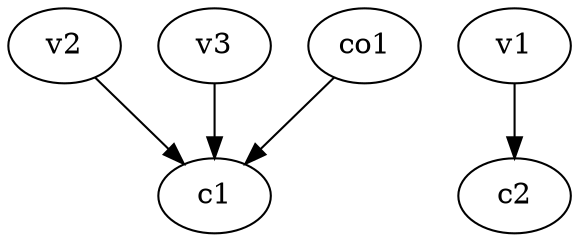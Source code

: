 strict digraph  {
c1;
c2;
v1;
v2;
v3;
co1;
v1 -> c2  [weight=1];
v2 -> c1  [weight=1];
v3 -> c1  [weight=1];
co1 -> c1  [weight=1];
}
